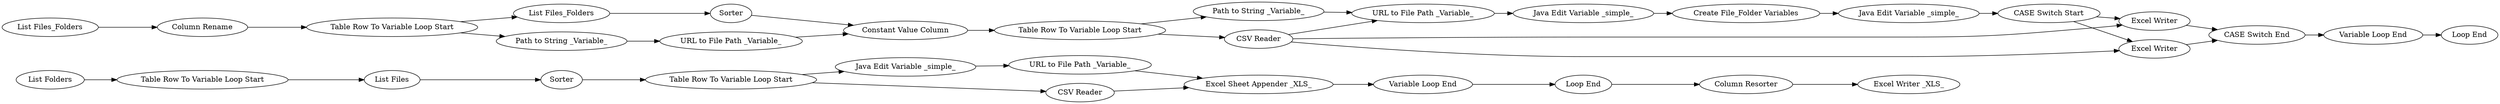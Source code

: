 digraph {
	2 [label="Excel Writer _XLS_"]
	5 [label="List Files"]
	6 [label="Table Row To Variable Loop Start"]
	11 [label="Loop End"]
	12 [label="Java Edit Variable _simple_"]
	13 [label="Variable Loop End"]
	14 [label="URL to File Path _Variable_"]
	17 [label="Column Resorter"]
	18 [label="List Folders"]
	19 [label="Table Row To Variable Loop Start"]
	20 [label="CSV Reader"]
	21 [label=Sorter]
	22 [label="Excel Sheet Appender _XLS_"]
	23 [label="List Files_Folders"]
	24 [label="Table Row To Variable Loop Start"]
	25 [label="List Files_Folders"]
	26 [label=Sorter]
	27 [label="Table Row To Variable Loop Start"]
	28 [label="Column Rename"]
	29 [label="CSV Reader"]
	30 [label="Create File_Folder Variables"]
	34 [label="URL to File Path _Variable_"]
	35 [label="Path to String _Variable_"]
	36 [label="Excel Writer"]
	37 [label="CASE Switch Start"]
	38 [label="Java Edit Variable _simple_"]
	39 [label="CASE Switch End"]
	40 [label="Java Edit Variable _simple_"]
	41 [label="URL to File Path _Variable_"]
	42 [label="Path to String _Variable_"]
	43 [label="Constant Value Column"]
	44 [label="Excel Writer"]
	45 [label="Variable Loop End"]
	46 [label="Loop End"]
	5 -> 21
	6 -> 12
	6 -> 20
	11 -> 17
	12 -> 14
	13 -> 11
	14 -> 22
	17 -> 2
	18 -> 19
	19 -> 5
	20 -> 22
	21 -> 6
	22 -> 13
	23 -> 28
	24 -> 25
	24 -> 42
	25 -> 26
	26 -> 43
	27 -> 35
	27 -> 29
	28 -> 24
	29 -> 34
	29 -> 36
	29 -> 44
	30 -> 38
	34 -> 40
	35 -> 34
	36 -> 39
	37 -> 36
	37 -> 44
	38 -> 37
	39 -> 45
	40 -> 30
	41 -> 43
	42 -> 41
	43 -> 27
	44 -> 39
	45 -> 46
	rankdir=LR
}
